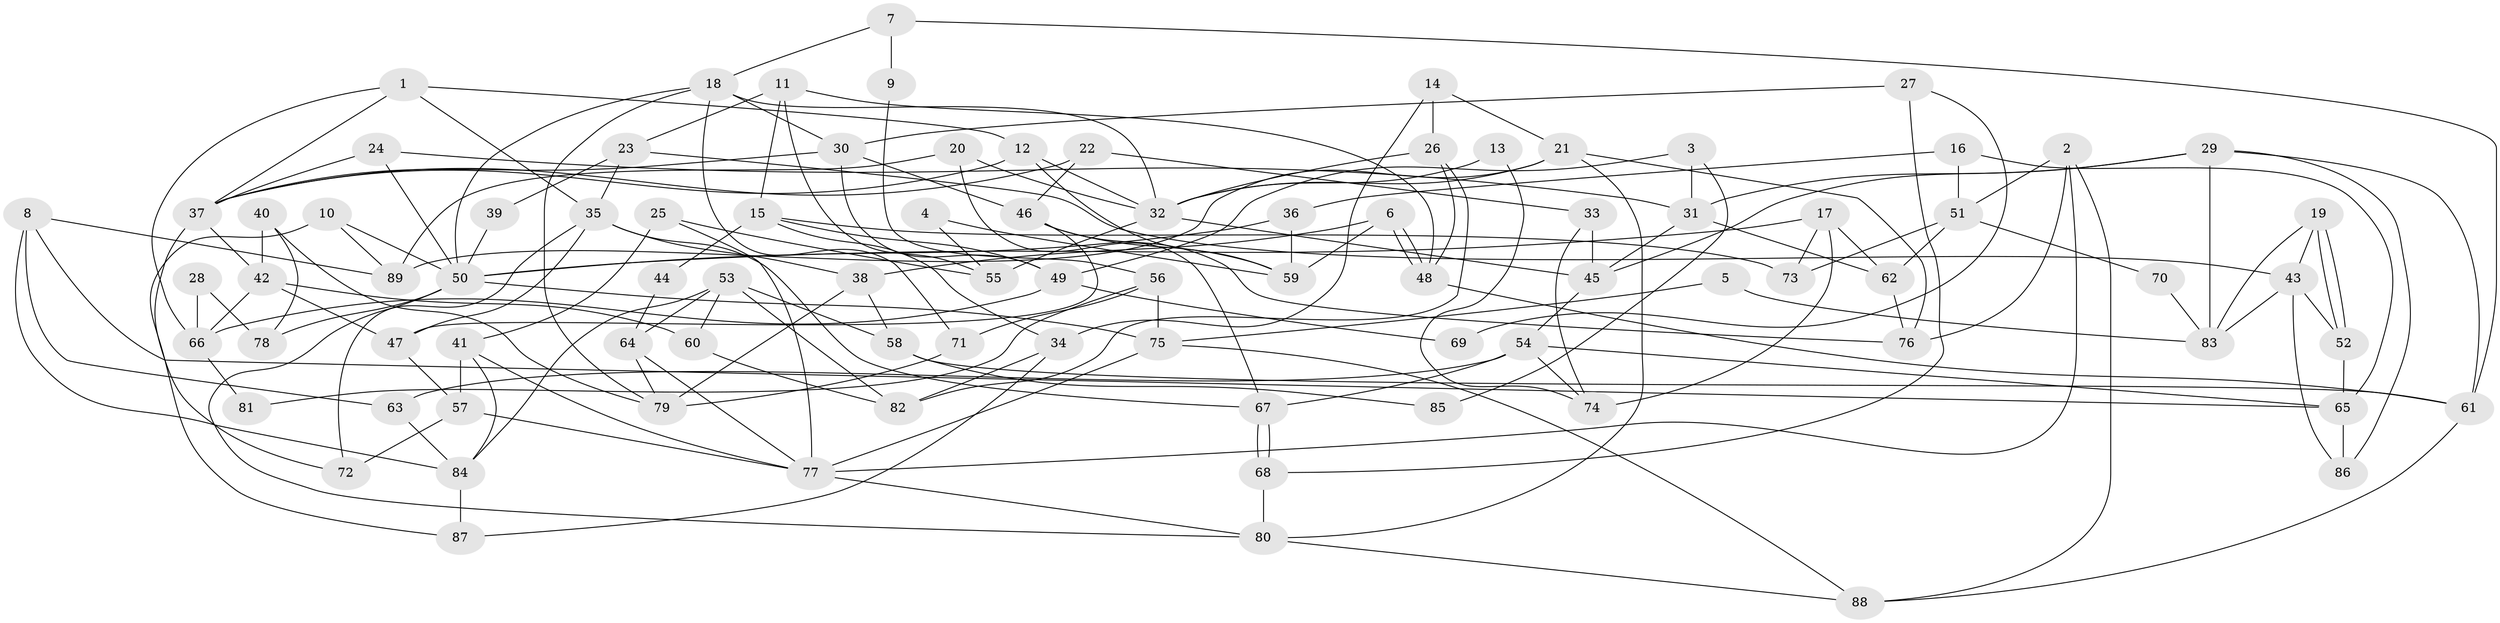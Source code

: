 // Generated by graph-tools (version 1.1) at 2025/50/03/09/25 04:50:11]
// undirected, 89 vertices, 178 edges
graph export_dot {
graph [start="1"]
  node [color=gray90,style=filled];
  1;
  2;
  3;
  4;
  5;
  6;
  7;
  8;
  9;
  10;
  11;
  12;
  13;
  14;
  15;
  16;
  17;
  18;
  19;
  20;
  21;
  22;
  23;
  24;
  25;
  26;
  27;
  28;
  29;
  30;
  31;
  32;
  33;
  34;
  35;
  36;
  37;
  38;
  39;
  40;
  41;
  42;
  43;
  44;
  45;
  46;
  47;
  48;
  49;
  50;
  51;
  52;
  53;
  54;
  55;
  56;
  57;
  58;
  59;
  60;
  61;
  62;
  63;
  64;
  65;
  66;
  67;
  68;
  69;
  70;
  71;
  72;
  73;
  74;
  75;
  76;
  77;
  78;
  79;
  80;
  81;
  82;
  83;
  84;
  85;
  86;
  87;
  88;
  89;
  1 -- 37;
  1 -- 12;
  1 -- 35;
  1 -- 66;
  2 -- 77;
  2 -- 88;
  2 -- 51;
  2 -- 76;
  3 -- 31;
  3 -- 49;
  3 -- 85;
  4 -- 59;
  4 -- 55;
  5 -- 75;
  5 -- 83;
  6 -- 38;
  6 -- 48;
  6 -- 48;
  6 -- 59;
  7 -- 61;
  7 -- 18;
  7 -- 9;
  8 -- 65;
  8 -- 89;
  8 -- 63;
  8 -- 84;
  9 -- 56;
  10 -- 50;
  10 -- 87;
  10 -- 89;
  11 -- 23;
  11 -- 55;
  11 -- 15;
  11 -- 48;
  12 -- 37;
  12 -- 32;
  12 -- 59;
  13 -- 32;
  13 -- 74;
  14 -- 21;
  14 -- 26;
  14 -- 34;
  15 -- 49;
  15 -- 34;
  15 -- 44;
  15 -- 73;
  16 -- 51;
  16 -- 65;
  16 -- 36;
  17 -- 73;
  17 -- 62;
  17 -- 50;
  17 -- 74;
  18 -- 50;
  18 -- 30;
  18 -- 32;
  18 -- 71;
  18 -- 79;
  19 -- 83;
  19 -- 52;
  19 -- 52;
  19 -- 43;
  20 -- 32;
  20 -- 89;
  20 -- 67;
  21 -- 32;
  21 -- 80;
  21 -- 76;
  21 -- 89;
  22 -- 37;
  22 -- 46;
  22 -- 33;
  23 -- 43;
  23 -- 35;
  23 -- 39;
  24 -- 37;
  24 -- 50;
  24 -- 31;
  25 -- 77;
  25 -- 41;
  25 -- 55;
  26 -- 32;
  26 -- 48;
  26 -- 82;
  27 -- 68;
  27 -- 30;
  27 -- 69;
  28 -- 78;
  28 -- 66;
  29 -- 61;
  29 -- 31;
  29 -- 45;
  29 -- 83;
  29 -- 86;
  30 -- 37;
  30 -- 46;
  30 -- 49;
  31 -- 45;
  31 -- 62;
  32 -- 45;
  32 -- 55;
  33 -- 45;
  33 -- 74;
  34 -- 82;
  34 -- 87;
  35 -- 67;
  35 -- 38;
  35 -- 47;
  35 -- 72;
  36 -- 59;
  36 -- 50;
  37 -- 72;
  37 -- 42;
  38 -- 58;
  38 -- 79;
  39 -- 50;
  40 -- 42;
  40 -- 79;
  40 -- 78;
  41 -- 57;
  41 -- 84;
  41 -- 77;
  42 -- 47;
  42 -- 60;
  42 -- 66;
  43 -- 86;
  43 -- 52;
  43 -- 83;
  44 -- 64;
  45 -- 54;
  46 -- 59;
  46 -- 76;
  46 -- 47;
  47 -- 57;
  48 -- 61;
  49 -- 66;
  49 -- 69;
  50 -- 75;
  50 -- 78;
  50 -- 80;
  51 -- 62;
  51 -- 70;
  51 -- 73;
  52 -- 65;
  53 -- 84;
  53 -- 82;
  53 -- 58;
  53 -- 60;
  53 -- 64;
  54 -- 74;
  54 -- 67;
  54 -- 63;
  54 -- 65;
  56 -- 71;
  56 -- 75;
  56 -- 81;
  57 -- 77;
  57 -- 72;
  58 -- 61;
  58 -- 85;
  60 -- 82;
  61 -- 88;
  62 -- 76;
  63 -- 84;
  64 -- 79;
  64 -- 77;
  65 -- 86;
  66 -- 81;
  67 -- 68;
  67 -- 68;
  68 -- 80;
  70 -- 83;
  71 -- 79;
  75 -- 77;
  75 -- 88;
  77 -- 80;
  80 -- 88;
  84 -- 87;
}

